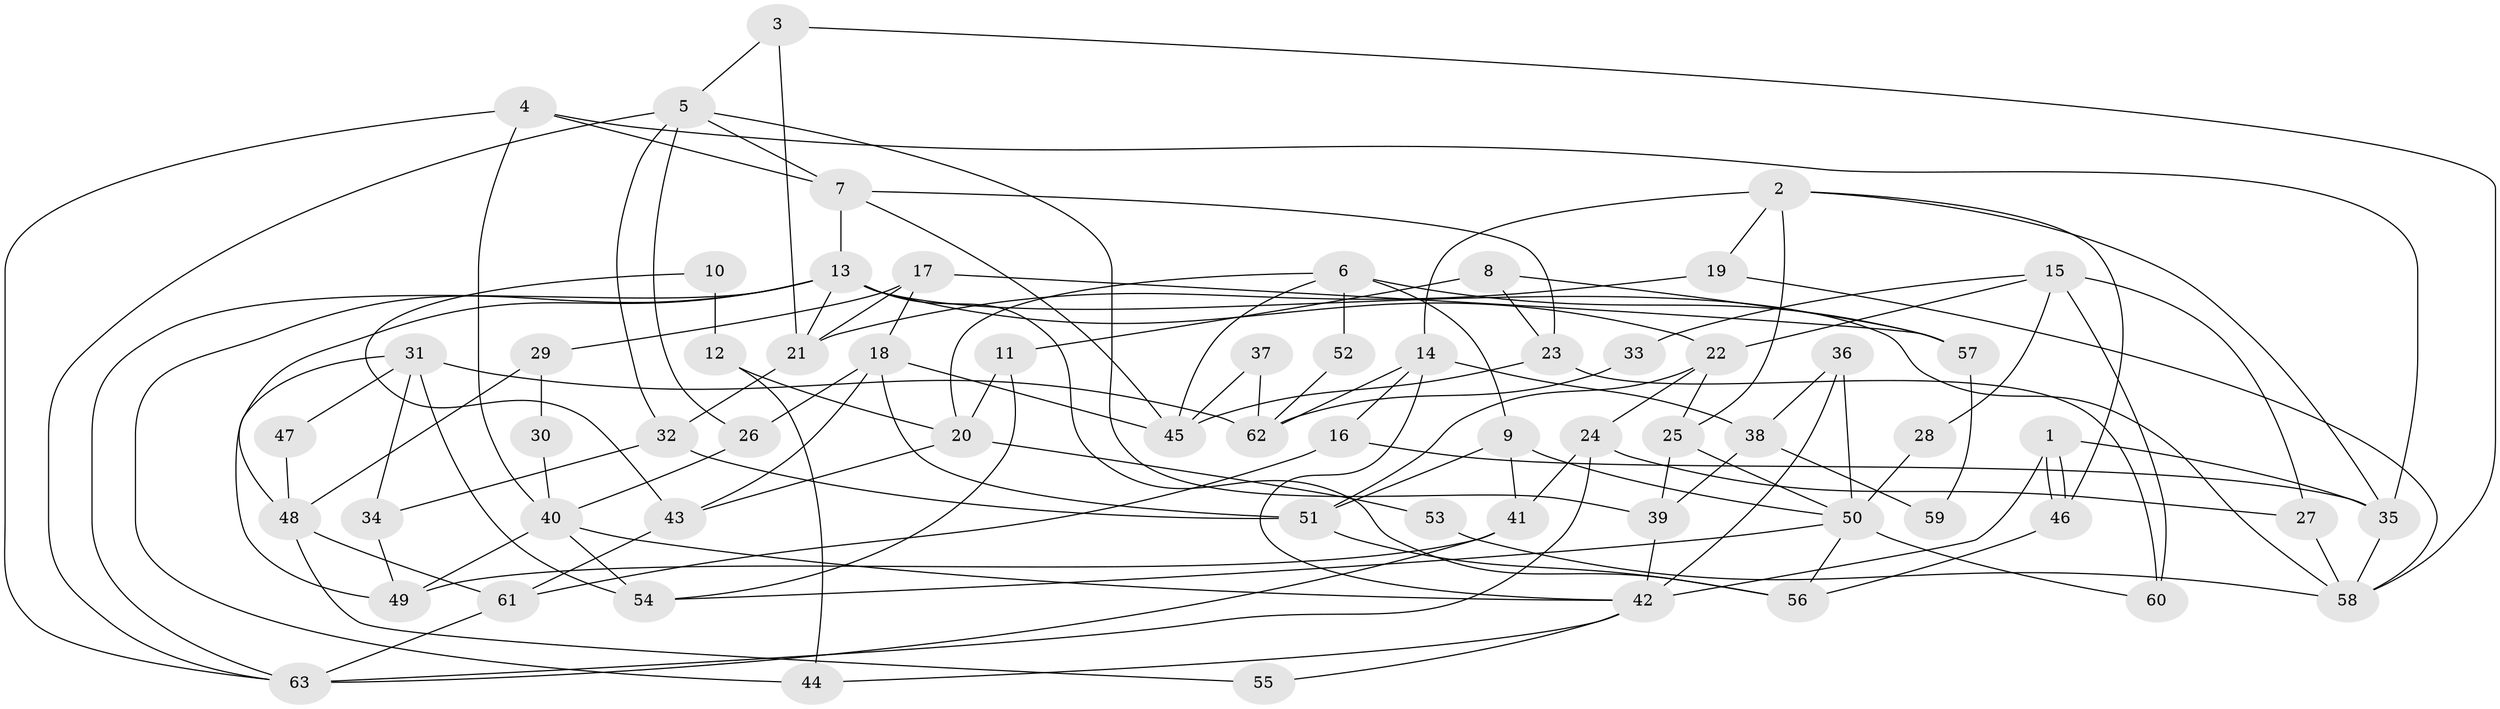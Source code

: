 // Generated by graph-tools (version 1.1) at 2025/52/03/09/25 04:52:01]
// undirected, 63 vertices, 126 edges
graph export_dot {
graph [start="1"]
  node [color=gray90,style=filled];
  1;
  2;
  3;
  4;
  5;
  6;
  7;
  8;
  9;
  10;
  11;
  12;
  13;
  14;
  15;
  16;
  17;
  18;
  19;
  20;
  21;
  22;
  23;
  24;
  25;
  26;
  27;
  28;
  29;
  30;
  31;
  32;
  33;
  34;
  35;
  36;
  37;
  38;
  39;
  40;
  41;
  42;
  43;
  44;
  45;
  46;
  47;
  48;
  49;
  50;
  51;
  52;
  53;
  54;
  55;
  56;
  57;
  58;
  59;
  60;
  61;
  62;
  63;
  1 -- 35;
  1 -- 46;
  1 -- 46;
  1 -- 42;
  2 -- 46;
  2 -- 35;
  2 -- 14;
  2 -- 19;
  2 -- 25;
  3 -- 58;
  3 -- 21;
  3 -- 5;
  4 -- 40;
  4 -- 63;
  4 -- 7;
  4 -- 35;
  5 -- 26;
  5 -- 7;
  5 -- 32;
  5 -- 39;
  5 -- 63;
  6 -- 9;
  6 -- 45;
  6 -- 20;
  6 -- 52;
  6 -- 57;
  7 -- 13;
  7 -- 23;
  7 -- 45;
  8 -- 23;
  8 -- 57;
  8 -- 11;
  9 -- 50;
  9 -- 51;
  9 -- 41;
  10 -- 12;
  10 -- 43;
  11 -- 54;
  11 -- 20;
  12 -- 44;
  12 -- 20;
  13 -- 22;
  13 -- 21;
  13 -- 44;
  13 -- 48;
  13 -- 56;
  13 -- 58;
  13 -- 63;
  14 -- 42;
  14 -- 16;
  14 -- 38;
  14 -- 62;
  15 -- 22;
  15 -- 27;
  15 -- 28;
  15 -- 33;
  15 -- 60;
  16 -- 35;
  16 -- 61;
  17 -- 21;
  17 -- 18;
  17 -- 29;
  17 -- 57;
  18 -- 51;
  18 -- 43;
  18 -- 26;
  18 -- 45;
  19 -- 21;
  19 -- 58;
  20 -- 43;
  20 -- 53;
  21 -- 32;
  22 -- 25;
  22 -- 24;
  22 -- 51;
  23 -- 45;
  23 -- 60;
  24 -- 63;
  24 -- 41;
  24 -- 27;
  25 -- 50;
  25 -- 39;
  26 -- 40;
  27 -- 58;
  28 -- 50;
  29 -- 48;
  29 -- 30;
  30 -- 40;
  31 -- 34;
  31 -- 49;
  31 -- 47;
  31 -- 54;
  31 -- 62;
  32 -- 51;
  32 -- 34;
  33 -- 62;
  34 -- 49;
  35 -- 58;
  36 -- 42;
  36 -- 38;
  36 -- 50;
  37 -- 62;
  37 -- 45;
  38 -- 39;
  38 -- 59;
  39 -- 42;
  40 -- 42;
  40 -- 54;
  40 -- 49;
  41 -- 63;
  41 -- 49;
  42 -- 44;
  42 -- 55;
  43 -- 61;
  46 -- 56;
  47 -- 48;
  48 -- 61;
  48 -- 55;
  50 -- 60;
  50 -- 54;
  50 -- 56;
  51 -- 56;
  52 -- 62;
  53 -- 58;
  57 -- 59;
  61 -- 63;
}
